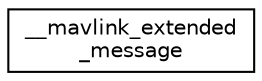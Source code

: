 digraph "Graphical Class Hierarchy"
{
 // INTERACTIVE_SVG=YES
  edge [fontname="Helvetica",fontsize="10",labelfontname="Helvetica",labelfontsize="10"];
  node [fontname="Helvetica",fontsize="10",shape=record];
  rankdir="LR";
  Node1 [label="__mavlink_extended\l_message",height=0.2,width=0.4,color="black", fillcolor="white", style="filled",URL="$struct____mavlink__extended__message.html"];
}
